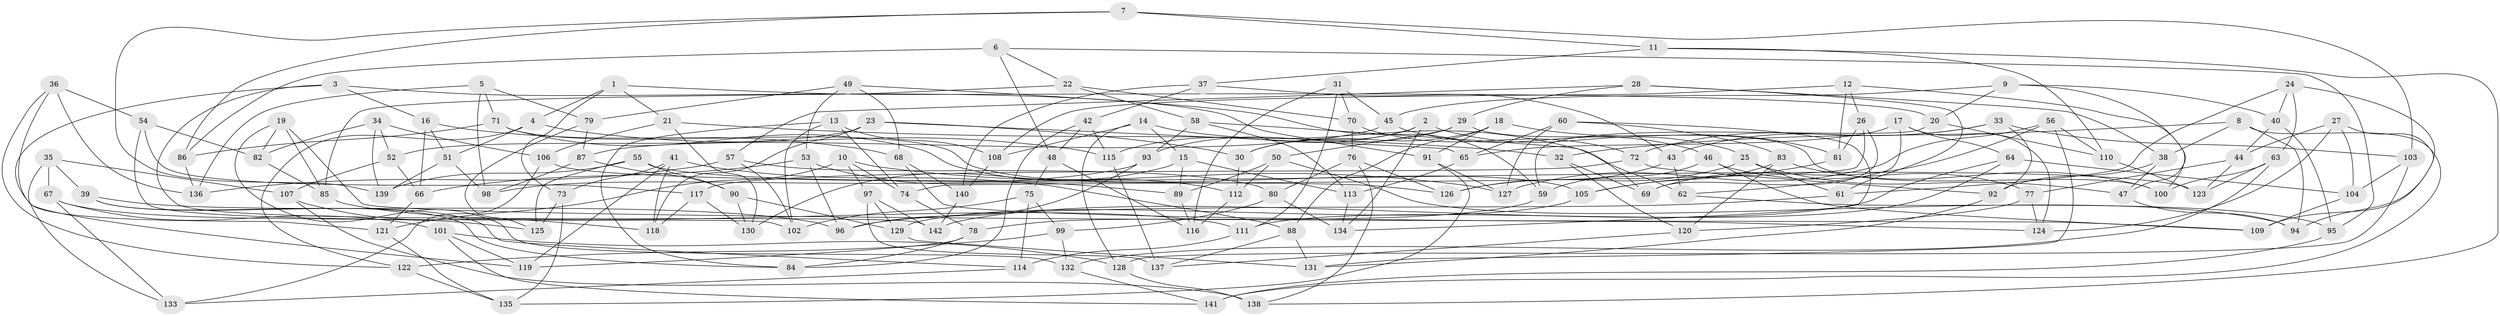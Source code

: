 // Generated by graph-tools (version 1.1) at 2025/58/03/09/25 04:58:08]
// undirected, 142 vertices, 284 edges
graph export_dot {
graph [start="1"]
  node [color=gray90,style=filled];
  1;
  2;
  3;
  4;
  5;
  6;
  7;
  8;
  9;
  10;
  11;
  12;
  13;
  14;
  15;
  16;
  17;
  18;
  19;
  20;
  21;
  22;
  23;
  24;
  25;
  26;
  27;
  28;
  29;
  30;
  31;
  32;
  33;
  34;
  35;
  36;
  37;
  38;
  39;
  40;
  41;
  42;
  43;
  44;
  45;
  46;
  47;
  48;
  49;
  50;
  51;
  52;
  53;
  54;
  55;
  56;
  57;
  58;
  59;
  60;
  61;
  62;
  63;
  64;
  65;
  66;
  67;
  68;
  69;
  70;
  71;
  72;
  73;
  74;
  75;
  76;
  77;
  78;
  79;
  80;
  81;
  82;
  83;
  84;
  85;
  86;
  87;
  88;
  89;
  90;
  91;
  92;
  93;
  94;
  95;
  96;
  97;
  98;
  99;
  100;
  101;
  102;
  103;
  104;
  105;
  106;
  107;
  108;
  109;
  110;
  111;
  112;
  113;
  114;
  115;
  116;
  117;
  118;
  119;
  120;
  121;
  122;
  123;
  124;
  125;
  126;
  127;
  128;
  129;
  130;
  131;
  132;
  133;
  134;
  135;
  136;
  137;
  138;
  139;
  140;
  141;
  142;
  1 -- 21;
  1 -- 20;
  1 -- 73;
  1 -- 4;
  2 -- 134;
  2 -- 30;
  2 -- 115;
  2 -- 25;
  3 -- 119;
  3 -- 91;
  3 -- 16;
  3 -- 142;
  4 -- 51;
  4 -- 122;
  4 -- 115;
  5 -- 71;
  5 -- 136;
  5 -- 79;
  5 -- 98;
  6 -- 95;
  6 -- 22;
  6 -- 86;
  6 -- 48;
  7 -- 103;
  7 -- 11;
  7 -- 139;
  7 -- 86;
  8 -- 141;
  8 -- 94;
  8 -- 32;
  8 -- 38;
  9 -- 45;
  9 -- 20;
  9 -- 47;
  9 -- 40;
  10 -- 74;
  10 -- 97;
  10 -- 121;
  10 -- 127;
  11 -- 110;
  11 -- 37;
  11 -- 138;
  12 -- 81;
  12 -- 100;
  12 -- 26;
  12 -- 108;
  13 -- 84;
  13 -- 108;
  13 -- 102;
  13 -- 74;
  14 -- 128;
  14 -- 108;
  14 -- 15;
  14 -- 62;
  15 -- 130;
  15 -- 113;
  15 -- 89;
  16 -- 66;
  16 -- 68;
  16 -- 51;
  17 -- 62;
  17 -- 124;
  17 -- 64;
  17 -- 65;
  18 -- 91;
  18 -- 81;
  18 -- 88;
  18 -- 30;
  19 -- 85;
  19 -- 132;
  19 -- 82;
  19 -- 109;
  20 -- 59;
  20 -- 110;
  21 -- 130;
  21 -- 32;
  21 -- 106;
  22 -- 85;
  22 -- 58;
  22 -- 70;
  23 -- 30;
  23 -- 118;
  23 -- 65;
  23 -- 52;
  24 -- 109;
  24 -- 63;
  24 -- 61;
  24 -- 40;
  25 -- 61;
  25 -- 126;
  25 -- 47;
  26 -- 69;
  26 -- 74;
  26 -- 81;
  27 -- 44;
  27 -- 104;
  27 -- 94;
  27 -- 124;
  28 -- 38;
  28 -- 61;
  28 -- 29;
  28 -- 57;
  29 -- 100;
  29 -- 50;
  29 -- 93;
  30 -- 112;
  31 -- 45;
  31 -- 70;
  31 -- 111;
  31 -- 116;
  32 -- 69;
  32 -- 120;
  33 -- 103;
  33 -- 72;
  33 -- 43;
  33 -- 92;
  34 -- 82;
  34 -- 52;
  34 -- 106;
  34 -- 139;
  35 -- 39;
  35 -- 67;
  35 -- 107;
  35 -- 133;
  36 -- 54;
  36 -- 122;
  36 -- 121;
  36 -- 136;
  37 -- 43;
  37 -- 140;
  37 -- 42;
  38 -- 47;
  38 -- 92;
  39 -- 96;
  39 -- 114;
  39 -- 84;
  40 -- 44;
  40 -- 95;
  41 -- 119;
  41 -- 73;
  41 -- 88;
  41 -- 118;
  42 -- 115;
  42 -- 84;
  42 -- 48;
  43 -- 126;
  43 -- 62;
  44 -- 77;
  44 -- 123;
  45 -- 46;
  45 -- 87;
  46 -- 59;
  46 -- 109;
  46 -- 77;
  47 -- 94;
  48 -- 75;
  48 -- 116;
  49 -- 59;
  49 -- 79;
  49 -- 68;
  49 -- 53;
  50 -- 94;
  50 -- 89;
  50 -- 112;
  51 -- 98;
  51 -- 139;
  52 -- 107;
  52 -- 66;
  53 -- 96;
  53 -- 89;
  53 -- 66;
  54 -- 82;
  54 -- 117;
  54 -- 102;
  55 -- 125;
  55 -- 90;
  55 -- 123;
  55 -- 139;
  56 -- 110;
  56 -- 127;
  56 -- 69;
  56 -- 131;
  57 -- 102;
  57 -- 80;
  57 -- 136;
  58 -- 69;
  58 -- 113;
  58 -- 93;
  59 -- 78;
  60 -- 134;
  60 -- 83;
  60 -- 65;
  60 -- 127;
  61 -- 96;
  62 -- 95;
  63 -- 100;
  63 -- 132;
  63 -- 123;
  64 -- 104;
  64 -- 111;
  64 -- 142;
  65 -- 113;
  66 -- 121;
  67 -- 101;
  67 -- 125;
  67 -- 133;
  68 -- 140;
  68 -- 124;
  70 -- 76;
  70 -- 72;
  71 -- 105;
  71 -- 112;
  71 -- 86;
  72 -- 117;
  72 -- 92;
  73 -- 135;
  73 -- 125;
  74 -- 78;
  75 -- 114;
  75 -- 102;
  75 -- 99;
  76 -- 138;
  76 -- 80;
  76 -- 126;
  77 -- 120;
  77 -- 124;
  78 -- 84;
  78 -- 119;
  79 -- 87;
  79 -- 125;
  80 -- 99;
  80 -- 134;
  81 -- 105;
  82 -- 85;
  83 -- 120;
  83 -- 105;
  83 -- 100;
  85 -- 111;
  86 -- 136;
  87 -- 90;
  87 -- 98;
  88 -- 131;
  88 -- 137;
  89 -- 116;
  90 -- 129;
  90 -- 130;
  91 -- 127;
  91 -- 135;
  92 -- 131;
  93 -- 98;
  93 -- 96;
  95 -- 141;
  97 -- 137;
  97 -- 142;
  97 -- 129;
  99 -- 122;
  99 -- 132;
  101 -- 141;
  101 -- 128;
  101 -- 119;
  103 -- 128;
  103 -- 104;
  104 -- 109;
  105 -- 129;
  106 -- 133;
  106 -- 126;
  107 -- 118;
  107 -- 138;
  108 -- 140;
  110 -- 123;
  111 -- 114;
  112 -- 116;
  113 -- 134;
  114 -- 133;
  115 -- 137;
  117 -- 118;
  117 -- 130;
  120 -- 137;
  121 -- 135;
  122 -- 135;
  128 -- 138;
  129 -- 131;
  132 -- 141;
  140 -- 142;
}
